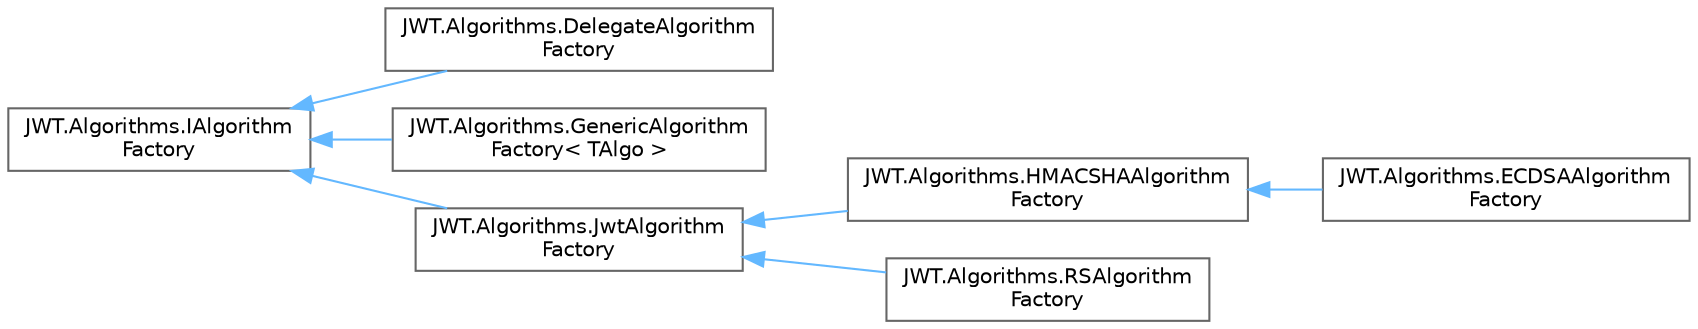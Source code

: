 digraph "Graphical Class Hierarchy"
{
 // LATEX_PDF_SIZE
  bgcolor="transparent";
  edge [fontname=Helvetica,fontsize=10,labelfontname=Helvetica,labelfontsize=10];
  node [fontname=Helvetica,fontsize=10,shape=box,height=0.2,width=0.4];
  rankdir="LR";
  Node0 [id="Node000000",label="JWT.Algorithms.IAlgorithm\lFactory",height=0.2,width=0.4,color="grey40", fillcolor="white", style="filled",URL="$interface_j_w_t_1_1_algorithms_1_1_i_algorithm_factory.html",tooltip="Provides IJwtAlgorithms."];
  Node0 -> Node1 [id="edge27_Node000000_Node000001",dir="back",color="steelblue1",style="solid",tooltip=" "];
  Node1 [id="Node000001",label="JWT.Algorithms.DelegateAlgorithm\lFactory",height=0.2,width=0.4,color="grey40", fillcolor="white", style="filled",URL="$class_j_w_t_1_1_algorithms_1_1_delegate_algorithm_factory.html",tooltip="Implements  by returning the supplied  while ignoring parameters."];
  Node0 -> Node2 [id="edge28_Node000000_Node000002",dir="back",color="steelblue1",style="solid",tooltip=" "];
  Node2 [id="Node000002",label="JWT.Algorithms.GenericAlgorithm\lFactory\< TAlgo \>",height=0.2,width=0.4,color="grey40", fillcolor="white", style="filled",URL="$class_j_w_t_1_1_algorithms_1_1_generic_algorithm_factory.html",tooltip=" "];
  Node0 -> Node3 [id="edge29_Node000000_Node000003",dir="back",color="steelblue1",style="solid",tooltip=" "];
  Node3 [id="Node000003",label="JWT.Algorithms.JwtAlgorithm\lFactory",height=0.2,width=0.4,color="grey40", fillcolor="white", style="filled",URL="$class_j_w_t_1_1_algorithms_1_1_jwt_algorithm_factory.html",tooltip=" "];
  Node3 -> Node4 [id="edge30_Node000003_Node000004",dir="back",color="steelblue1",style="solid",tooltip=" "];
  Node4 [id="Node000004",label="JWT.Algorithms.HMACSHAAlgorithm\lFactory",height=0.2,width=0.4,color="grey40", fillcolor="white", style="filled",URL="$class_j_w_t_1_1_algorithms_1_1_h_m_a_c_s_h_a_algorithm_factory.html",tooltip=" "];
  Node4 -> Node5 [id="edge31_Node000004_Node000005",dir="back",color="steelblue1",style="solid",tooltip=" "];
  Node5 [id="Node000005",label="JWT.Algorithms.ECDSAAlgorithm\lFactory",height=0.2,width=0.4,color="grey40", fillcolor="white", style="filled",URL="$class_j_w_t_1_1_algorithms_1_1_e_c_d_s_a_algorithm_factory.html",tooltip=" "];
  Node3 -> Node6 [id="edge32_Node000003_Node000006",dir="back",color="steelblue1",style="solid",tooltip=" "];
  Node6 [id="Node000006",label="JWT.Algorithms.RSAlgorithm\lFactory",height=0.2,width=0.4,color="grey40", fillcolor="white", style="filled",URL="$class_j_w_t_1_1_algorithms_1_1_r_s_algorithm_factory.html",tooltip=" "];
}

